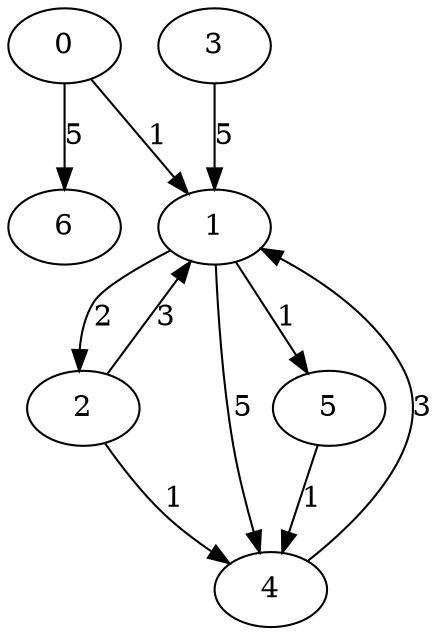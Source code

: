 digraph{
0
0->1 [label="1"];
0->6 [label="5"];
1
1->2 [label="2"];
1->4 [label="5"];
1->5 [label="1"];
2
2->1 [label="3"];
2->4 [label="1"];
3
3->1 [label="5"];
4
4->1 [label="3"];
5
5->4 [label="1"];
6
}
